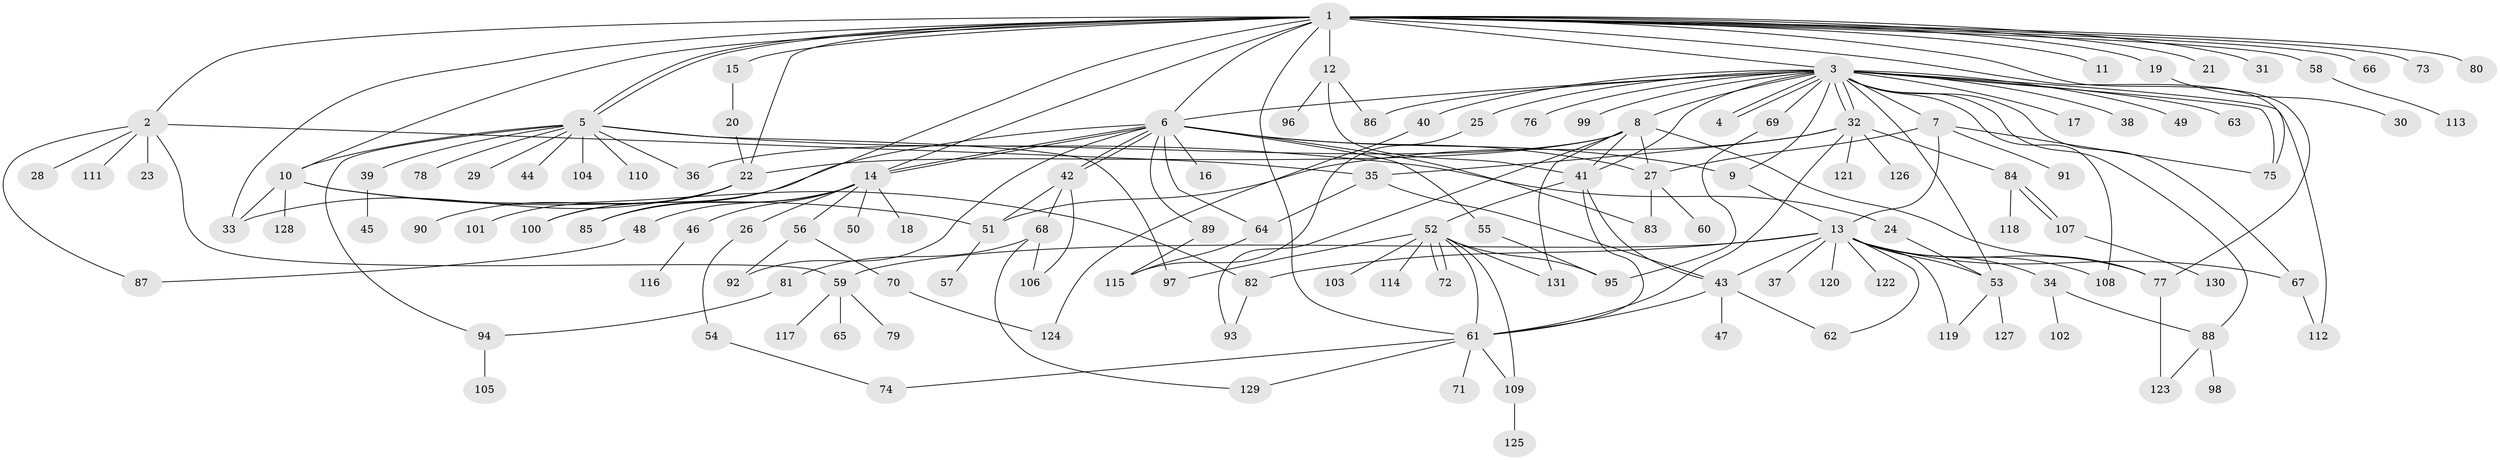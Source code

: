 // coarse degree distribution, {1: 0.379746835443038, 6: 0.02531645569620253, 20: 0.012658227848101266, 10: 0.02531645569620253, 2: 0.24050632911392406, 3: 0.1518987341772152, 5: 0.05063291139240506, 8: 0.0379746835443038, 4: 0.0379746835443038, 19: 0.012658227848101266, 11: 0.012658227848101266, 12: 0.012658227848101266}
// Generated by graph-tools (version 1.1) at 2025/36/03/04/25 23:36:56]
// undirected, 131 vertices, 195 edges
graph export_dot {
  node [color=gray90,style=filled];
  1;
  2;
  3;
  4;
  5;
  6;
  7;
  8;
  9;
  10;
  11;
  12;
  13;
  14;
  15;
  16;
  17;
  18;
  19;
  20;
  21;
  22;
  23;
  24;
  25;
  26;
  27;
  28;
  29;
  30;
  31;
  32;
  33;
  34;
  35;
  36;
  37;
  38;
  39;
  40;
  41;
  42;
  43;
  44;
  45;
  46;
  47;
  48;
  49;
  50;
  51;
  52;
  53;
  54;
  55;
  56;
  57;
  58;
  59;
  60;
  61;
  62;
  63;
  64;
  65;
  66;
  67;
  68;
  69;
  70;
  71;
  72;
  73;
  74;
  75;
  76;
  77;
  78;
  79;
  80;
  81;
  82;
  83;
  84;
  85;
  86;
  87;
  88;
  89;
  90;
  91;
  92;
  93;
  94;
  95;
  96;
  97;
  98;
  99;
  100;
  101;
  102;
  103;
  104;
  105;
  106;
  107;
  108;
  109;
  110;
  111;
  112;
  113;
  114;
  115;
  116;
  117;
  118;
  119;
  120;
  121;
  122;
  123;
  124;
  125;
  126;
  127;
  128;
  129;
  130;
  131;
  1 -- 2;
  1 -- 3;
  1 -- 5;
  1 -- 5;
  1 -- 6;
  1 -- 10;
  1 -- 11;
  1 -- 12;
  1 -- 14;
  1 -- 15;
  1 -- 19;
  1 -- 21;
  1 -- 22;
  1 -- 31;
  1 -- 33;
  1 -- 58;
  1 -- 61;
  1 -- 66;
  1 -- 73;
  1 -- 75;
  1 -- 77;
  1 -- 80;
  1 -- 85;
  2 -- 23;
  2 -- 28;
  2 -- 35;
  2 -- 59;
  2 -- 87;
  2 -- 111;
  3 -- 4;
  3 -- 4;
  3 -- 6;
  3 -- 7;
  3 -- 8;
  3 -- 9;
  3 -- 17;
  3 -- 25;
  3 -- 32;
  3 -- 32;
  3 -- 38;
  3 -- 40;
  3 -- 41;
  3 -- 49;
  3 -- 53;
  3 -- 63;
  3 -- 67;
  3 -- 69;
  3 -- 75;
  3 -- 76;
  3 -- 86;
  3 -- 88;
  3 -- 99;
  3 -- 108;
  3 -- 112;
  5 -- 10;
  5 -- 24;
  5 -- 29;
  5 -- 36;
  5 -- 39;
  5 -- 44;
  5 -- 78;
  5 -- 94;
  5 -- 97;
  5 -- 104;
  5 -- 110;
  6 -- 9;
  6 -- 14;
  6 -- 14;
  6 -- 16;
  6 -- 27;
  6 -- 42;
  6 -- 42;
  6 -- 55;
  6 -- 64;
  6 -- 83;
  6 -- 89;
  6 -- 92;
  6 -- 100;
  7 -- 13;
  7 -- 27;
  7 -- 75;
  7 -- 91;
  8 -- 22;
  8 -- 27;
  8 -- 36;
  8 -- 41;
  8 -- 77;
  8 -- 93;
  8 -- 131;
  9 -- 13;
  10 -- 33;
  10 -- 51;
  10 -- 82;
  10 -- 128;
  12 -- 41;
  12 -- 86;
  12 -- 96;
  13 -- 34;
  13 -- 37;
  13 -- 43;
  13 -- 53;
  13 -- 59;
  13 -- 62;
  13 -- 67;
  13 -- 77;
  13 -- 82;
  13 -- 108;
  13 -- 119;
  13 -- 120;
  13 -- 122;
  14 -- 18;
  14 -- 26;
  14 -- 46;
  14 -- 48;
  14 -- 50;
  14 -- 56;
  14 -- 85;
  15 -- 20;
  19 -- 30;
  20 -- 22;
  22 -- 33;
  22 -- 90;
  22 -- 100;
  22 -- 101;
  24 -- 53;
  25 -- 115;
  26 -- 54;
  27 -- 60;
  27 -- 83;
  32 -- 35;
  32 -- 51;
  32 -- 61;
  32 -- 84;
  32 -- 121;
  32 -- 126;
  34 -- 88;
  34 -- 102;
  35 -- 43;
  35 -- 64;
  39 -- 45;
  40 -- 124;
  41 -- 43;
  41 -- 52;
  41 -- 61;
  42 -- 51;
  42 -- 68;
  42 -- 106;
  43 -- 47;
  43 -- 61;
  43 -- 62;
  46 -- 116;
  48 -- 87;
  51 -- 57;
  52 -- 61;
  52 -- 72;
  52 -- 72;
  52 -- 95;
  52 -- 97;
  52 -- 103;
  52 -- 109;
  52 -- 114;
  52 -- 131;
  53 -- 119;
  53 -- 127;
  54 -- 74;
  55 -- 95;
  56 -- 70;
  56 -- 92;
  58 -- 113;
  59 -- 65;
  59 -- 79;
  59 -- 117;
  61 -- 71;
  61 -- 74;
  61 -- 109;
  61 -- 129;
  64 -- 115;
  67 -- 112;
  68 -- 81;
  68 -- 106;
  68 -- 129;
  69 -- 95;
  70 -- 124;
  77 -- 123;
  81 -- 94;
  82 -- 93;
  84 -- 107;
  84 -- 107;
  84 -- 118;
  88 -- 98;
  88 -- 123;
  89 -- 115;
  94 -- 105;
  107 -- 130;
  109 -- 125;
}
